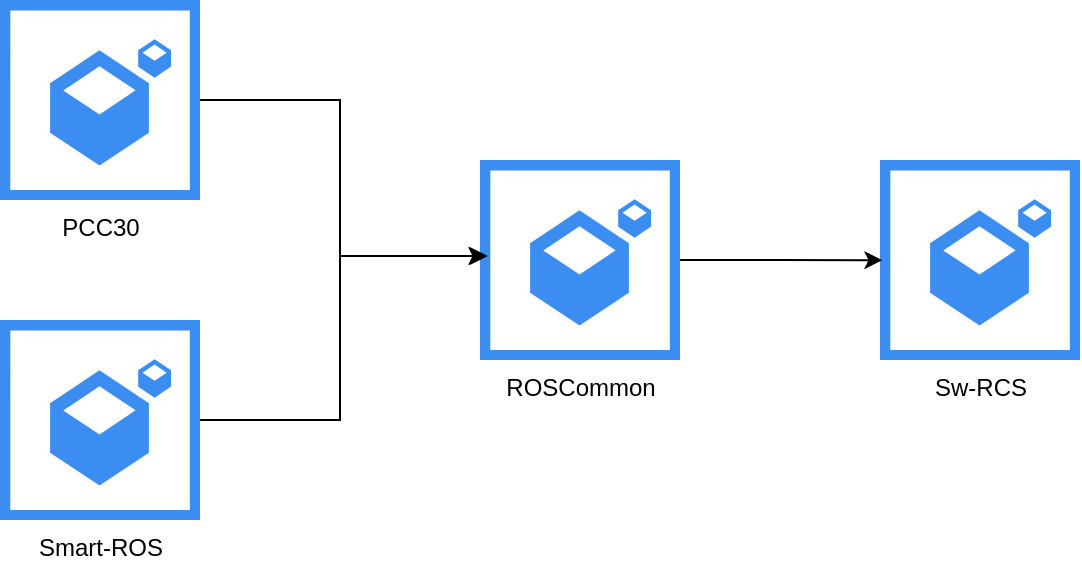 <mxfile version="28.2.4">
  <diagram name="페이지-1" id="IiwGGDcf4LWJhD2w1qXp">
    <mxGraphModel dx="974" dy="532" grid="1" gridSize="10" guides="1" tooltips="1" connect="1" arrows="1" fold="1" page="1" pageScale="1" pageWidth="827" pageHeight="1169" math="0" shadow="0">
      <root>
        <mxCell id="0" />
        <mxCell id="1" parent="0" />
        <mxCell id="Tfvl5vLu5UUE4gmdg45y-1" value="Sw-RCS" style="sketch=0;html=1;aspect=fixed;strokeColor=none;shadow=0;fillColor=#3B8DF1;verticalAlign=top;labelPosition=center;verticalLabelPosition=bottom;shape=mxgraph.gcp2.repository_primary" vertex="1" parent="1">
          <mxGeometry x="500" y="120" width="100" height="100" as="geometry" />
        </mxCell>
        <mxCell id="Tfvl5vLu5UUE4gmdg45y-2" value="ROSCommon" style="sketch=0;html=1;aspect=fixed;strokeColor=none;shadow=0;fillColor=#3B8DF1;verticalAlign=top;labelPosition=center;verticalLabelPosition=bottom;shape=mxgraph.gcp2.repository_primary" vertex="1" parent="1">
          <mxGeometry x="300" y="120" width="100" height="100" as="geometry" />
        </mxCell>
        <mxCell id="Tfvl5vLu5UUE4gmdg45y-3" value="PCC30" style="sketch=0;html=1;aspect=fixed;strokeColor=none;shadow=0;fillColor=#3B8DF1;verticalAlign=top;labelPosition=center;verticalLabelPosition=bottom;shape=mxgraph.gcp2.repository_primary" vertex="1" parent="1">
          <mxGeometry x="60" y="40" width="100" height="100" as="geometry" />
        </mxCell>
        <mxCell id="Tfvl5vLu5UUE4gmdg45y-4" value="Smart-ROS" style="sketch=0;html=1;aspect=fixed;strokeColor=none;shadow=0;fillColor=#3B8DF1;verticalAlign=top;labelPosition=center;verticalLabelPosition=bottom;shape=mxgraph.gcp2.repository_primary" vertex="1" parent="1">
          <mxGeometry x="60" y="200" width="100" height="100" as="geometry" />
        </mxCell>
        <mxCell id="Tfvl5vLu5UUE4gmdg45y-6" style="edgeStyle=orthogonalEdgeStyle;rounded=0;orthogonalLoop=1;jettySize=auto;html=1;entryX=0.032;entryY=0.48;entryDx=0;entryDy=0;entryPerimeter=0;" edge="1" parent="1" source="Tfvl5vLu5UUE4gmdg45y-3" target="Tfvl5vLu5UUE4gmdg45y-2">
          <mxGeometry relative="1" as="geometry" />
        </mxCell>
        <mxCell id="Tfvl5vLu5UUE4gmdg45y-7" style="edgeStyle=orthogonalEdgeStyle;rounded=0;orthogonalLoop=1;jettySize=auto;html=1;entryX=0.039;entryY=0.48;entryDx=0;entryDy=0;entryPerimeter=0;" edge="1" parent="1" source="Tfvl5vLu5UUE4gmdg45y-4" target="Tfvl5vLu5UUE4gmdg45y-2">
          <mxGeometry relative="1" as="geometry" />
        </mxCell>
        <mxCell id="Tfvl5vLu5UUE4gmdg45y-8" style="edgeStyle=orthogonalEdgeStyle;rounded=0;orthogonalLoop=1;jettySize=auto;html=1;entryX=0.012;entryY=0.501;entryDx=0;entryDy=0;entryPerimeter=0;" edge="1" parent="1" source="Tfvl5vLu5UUE4gmdg45y-2" target="Tfvl5vLu5UUE4gmdg45y-1">
          <mxGeometry relative="1" as="geometry" />
        </mxCell>
      </root>
    </mxGraphModel>
  </diagram>
</mxfile>
